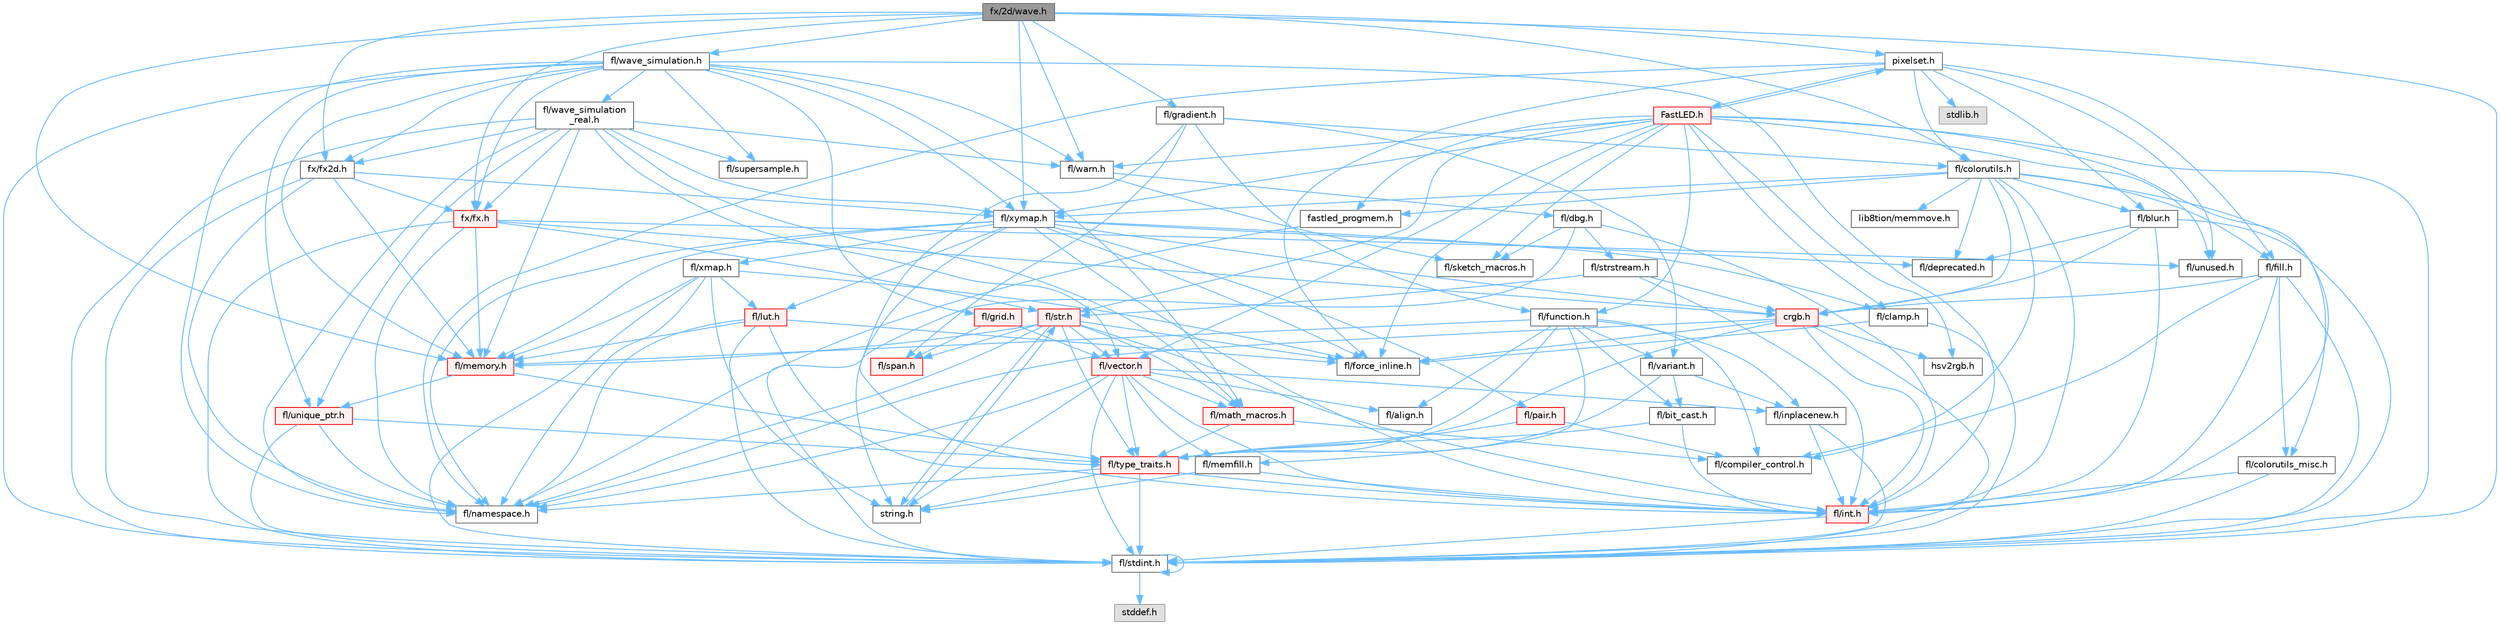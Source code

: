 digraph "fx/2d/wave.h"
{
 // INTERACTIVE_SVG=YES
 // LATEX_PDF_SIZE
  bgcolor="transparent";
  edge [fontname=Helvetica,fontsize=10,labelfontname=Helvetica,labelfontsize=10];
  node [fontname=Helvetica,fontsize=10,shape=box,height=0.2,width=0.4];
  Node1 [id="Node000001",label="fx/2d/wave.h",height=0.2,width=0.4,color="gray40", fillcolor="grey60", style="filled", fontcolor="black",tooltip=" "];
  Node1 -> Node2 [id="edge1_Node000001_Node000002",color="steelblue1",style="solid",tooltip=" "];
  Node2 [id="Node000002",label="fl/stdint.h",height=0.2,width=0.4,color="grey40", fillcolor="white", style="filled",URL="$df/dd8/stdint_8h.html",tooltip=" "];
  Node2 -> Node3 [id="edge2_Node000002_Node000003",color="steelblue1",style="solid",tooltip=" "];
  Node3 [id="Node000003",label="stddef.h",height=0.2,width=0.4,color="grey60", fillcolor="#E0E0E0", style="filled",tooltip=" "];
  Node2 -> Node2 [id="edge3_Node000002_Node000002",color="steelblue1",style="solid",tooltip=" "];
  Node1 -> Node4 [id="edge4_Node000001_Node000004",color="steelblue1",style="solid",tooltip=" "];
  Node4 [id="Node000004",label="fl/warn.h",height=0.2,width=0.4,color="grey40", fillcolor="white", style="filled",URL="$de/d77/warn_8h.html",tooltip=" "];
  Node4 -> Node5 [id="edge5_Node000004_Node000005",color="steelblue1",style="solid",tooltip=" "];
  Node5 [id="Node000005",label="fl/dbg.h",height=0.2,width=0.4,color="grey40", fillcolor="white", style="filled",URL="$d6/d01/dbg_8h.html",tooltip=" "];
  Node5 -> Node6 [id="edge6_Node000005_Node000006",color="steelblue1",style="solid",tooltip=" "];
  Node6 [id="Node000006",label="fl/strstream.h",height=0.2,width=0.4,color="grey40", fillcolor="white", style="filled",URL="$d8/d00/strstream_8h.html",tooltip=" "];
  Node6 -> Node7 [id="edge7_Node000006_Node000007",color="steelblue1",style="solid",tooltip=" "];
  Node7 [id="Node000007",label="fl/int.h",height=0.2,width=0.4,color="red", fillcolor="#FFF0F0", style="filled",URL="$d3/d7e/int_8h.html",tooltip=" "];
  Node7 -> Node2 [id="edge8_Node000007_Node000002",color="steelblue1",style="solid",tooltip=" "];
  Node6 -> Node9 [id="edge9_Node000006_Node000009",color="steelblue1",style="solid",tooltip=" "];
  Node9 [id="Node000009",label="fl/str.h",height=0.2,width=0.4,color="red", fillcolor="#FFF0F0", style="filled",URL="$d1/d93/str_8h.html",tooltip=" "];
  Node9 -> Node7 [id="edge10_Node000009_Node000007",color="steelblue1",style="solid",tooltip=" "];
  Node9 -> Node10 [id="edge11_Node000009_Node000010",color="steelblue1",style="solid",tooltip=" "];
  Node10 [id="Node000010",label="string.h",height=0.2,width=0.4,color="grey40", fillcolor="white", style="filled",URL="$da/d66/string_8h.html",tooltip=" "];
  Node10 -> Node9 [id="edge12_Node000010_Node000009",color="steelblue1",style="solid",tooltip=" "];
  Node9 -> Node17 [id="edge13_Node000009_Node000017",color="steelblue1",style="solid",tooltip=" "];
  Node17 [id="Node000017",label="fl/math_macros.h",height=0.2,width=0.4,color="red", fillcolor="#FFF0F0", style="filled",URL="$d8/db8/math__macros_8h.html",tooltip=" "];
  Node17 -> Node18 [id="edge14_Node000017_Node000018",color="steelblue1",style="solid",tooltip=" "];
  Node18 [id="Node000018",label="fl/compiler_control.h",height=0.2,width=0.4,color="grey40", fillcolor="white", style="filled",URL="$d4/d54/compiler__control_8h.html",tooltip=" "];
  Node17 -> Node19 [id="edge15_Node000017_Node000019",color="steelblue1",style="solid",tooltip=" "];
  Node19 [id="Node000019",label="fl/type_traits.h",height=0.2,width=0.4,color="red", fillcolor="#FFF0F0", style="filled",URL="$df/d63/type__traits_8h.html",tooltip=" "];
  Node19 -> Node10 [id="edge16_Node000019_Node000010",color="steelblue1",style="solid",tooltip=" "];
  Node19 -> Node2 [id="edge17_Node000019_Node000002",color="steelblue1",style="solid",tooltip=" "];
  Node19 -> Node20 [id="edge18_Node000019_Node000020",color="steelblue1",style="solid",tooltip=" "];
  Node20 [id="Node000020",label="fl/namespace.h",height=0.2,width=0.4,color="grey40", fillcolor="white", style="filled",URL="$df/d2a/namespace_8h.html",tooltip="Implements the FastLED namespace macros."];
  Node19 -> Node7 [id="edge19_Node000019_Node000007",color="steelblue1",style="solid",tooltip=" "];
  Node9 -> Node20 [id="edge20_Node000009_Node000020",color="steelblue1",style="solid",tooltip=" "];
  Node9 -> Node22 [id="edge21_Node000009_Node000022",color="steelblue1",style="solid",tooltip=" "];
  Node22 [id="Node000022",label="fl/memory.h",height=0.2,width=0.4,color="red", fillcolor="#FFF0F0", style="filled",URL="$dc/d18/memory_8h.html",tooltip=" "];
  Node22 -> Node25 [id="edge22_Node000022_Node000025",color="steelblue1",style="solid",tooltip=" "];
  Node25 [id="Node000025",label="fl/unique_ptr.h",height=0.2,width=0.4,color="red", fillcolor="#FFF0F0", style="filled",URL="$da/d4b/unique__ptr_8h.html",tooltip=" "];
  Node25 -> Node20 [id="edge23_Node000025_Node000020",color="steelblue1",style="solid",tooltip=" "];
  Node25 -> Node19 [id="edge24_Node000025_Node000019",color="steelblue1",style="solid",tooltip=" "];
  Node25 -> Node2 [id="edge25_Node000025_Node000002",color="steelblue1",style="solid",tooltip=" "];
  Node22 -> Node19 [id="edge26_Node000022_Node000019",color="steelblue1",style="solid",tooltip=" "];
  Node9 -> Node19 [id="edge27_Node000009_Node000019",color="steelblue1",style="solid",tooltip=" "];
  Node9 -> Node49 [id="edge28_Node000009_Node000049",color="steelblue1",style="solid",tooltip=" "];
  Node49 [id="Node000049",label="fl/vector.h",height=0.2,width=0.4,color="red", fillcolor="#FFF0F0", style="filled",URL="$d6/d68/vector_8h.html",tooltip=" "];
  Node49 -> Node2 [id="edge29_Node000049_Node000002",color="steelblue1",style="solid",tooltip=" "];
  Node49 -> Node7 [id="edge30_Node000049_Node000007",color="steelblue1",style="solid",tooltip=" "];
  Node49 -> Node10 [id="edge31_Node000049_Node000010",color="steelblue1",style="solid",tooltip=" "];
  Node49 -> Node17 [id="edge32_Node000049_Node000017",color="steelblue1",style="solid",tooltip=" "];
  Node49 -> Node34 [id="edge33_Node000049_Node000034",color="steelblue1",style="solid",tooltip=" "];
  Node34 [id="Node000034",label="fl/memfill.h",height=0.2,width=0.4,color="grey40", fillcolor="white", style="filled",URL="$d0/dda/memfill_8h.html",tooltip=" "];
  Node34 -> Node10 [id="edge34_Node000034_Node000010",color="steelblue1",style="solid",tooltip=" "];
  Node34 -> Node7 [id="edge35_Node000034_Node000007",color="steelblue1",style="solid",tooltip=" "];
  Node49 -> Node20 [id="edge36_Node000049_Node000020",color="steelblue1",style="solid",tooltip=" "];
  Node49 -> Node19 [id="edge37_Node000049_Node000019",color="steelblue1",style="solid",tooltip=" "];
  Node49 -> Node33 [id="edge38_Node000049_Node000033",color="steelblue1",style="solid",tooltip=" "];
  Node33 [id="Node000033",label="fl/inplacenew.h",height=0.2,width=0.4,color="grey40", fillcolor="white", style="filled",URL="$db/d36/inplacenew_8h.html",tooltip=" "];
  Node33 -> Node2 [id="edge39_Node000033_Node000002",color="steelblue1",style="solid",tooltip=" "];
  Node33 -> Node7 [id="edge40_Node000033_Node000007",color="steelblue1",style="solid",tooltip=" "];
  Node49 -> Node46 [id="edge41_Node000049_Node000046",color="steelblue1",style="solid",tooltip=" "];
  Node46 [id="Node000046",label="fl/align.h",height=0.2,width=0.4,color="grey40", fillcolor="white", style="filled",URL="$d1/ddf/align_8h.html",tooltip=" "];
  Node9 -> Node52 [id="edge42_Node000009_Node000052",color="steelblue1",style="solid",tooltip=" "];
  Node52 [id="Node000052",label="fl/span.h",height=0.2,width=0.4,color="red", fillcolor="#FFF0F0", style="filled",URL="$d4/d7a/span_8h.html",tooltip=" "];
  Node9 -> Node15 [id="edge43_Node000009_Node000015",color="steelblue1",style="solid",tooltip=" "];
  Node15 [id="Node000015",label="fl/force_inline.h",height=0.2,width=0.4,color="grey40", fillcolor="white", style="filled",URL="$d4/d64/force__inline_8h.html",tooltip=" "];
  Node6 -> Node54 [id="edge44_Node000006_Node000054",color="steelblue1",style="solid",tooltip=" "];
  Node54 [id="Node000054",label="crgb.h",height=0.2,width=0.4,color="red", fillcolor="#FFF0F0", style="filled",URL="$db/dd1/crgb_8h.html",tooltip="Defines the red, green, and blue (RGB) pixel struct."];
  Node54 -> Node2 [id="edge45_Node000054_Node000002",color="steelblue1",style="solid",tooltip=" "];
  Node54 -> Node7 [id="edge46_Node000054_Node000007",color="steelblue1",style="solid",tooltip=" "];
  Node54 -> Node20 [id="edge47_Node000054_Node000020",color="steelblue1",style="solid",tooltip=" "];
  Node54 -> Node15 [id="edge48_Node000054_Node000015",color="steelblue1",style="solid",tooltip=" "];
  Node54 -> Node19 [id="edge49_Node000054_Node000019",color="steelblue1",style="solid",tooltip=" "];
  Node54 -> Node59 [id="edge50_Node000054_Node000059",color="steelblue1",style="solid",tooltip=" "];
  Node59 [id="Node000059",label="hsv2rgb.h",height=0.2,width=0.4,color="grey40", fillcolor="white", style="filled",URL="$de/d9a/hsv2rgb_8h.html",tooltip="Functions to convert from the HSV colorspace to the RGB colorspace."];
  Node5 -> Node62 [id="edge51_Node000005_Node000062",color="steelblue1",style="solid",tooltip=" "];
  Node62 [id="Node000062",label="fl/sketch_macros.h",height=0.2,width=0.4,color="grey40", fillcolor="white", style="filled",URL="$d1/dbc/sketch__macros_8h.html",tooltip=" "];
  Node5 -> Node7 [id="edge52_Node000005_Node000007",color="steelblue1",style="solid",tooltip=" "];
  Node5 -> Node2 [id="edge53_Node000005_Node000002",color="steelblue1",style="solid",tooltip=" "];
  Node4 -> Node62 [id="edge54_Node000004_Node000062",color="steelblue1",style="solid",tooltip=" "];
  Node1 -> Node63 [id="edge55_Node000001_Node000063",color="steelblue1",style="solid",tooltip=" "];
  Node63 [id="Node000063",label="fl/colorutils.h",height=0.2,width=0.4,color="grey40", fillcolor="white", style="filled",URL="$d7/df9/fl_2colorutils_8h.html",tooltip="Utility functions for color fill, palettes, blending, and more."];
  Node63 -> Node7 [id="edge56_Node000063_Node000007",color="steelblue1",style="solid",tooltip=" "];
  Node63 -> Node54 [id="edge57_Node000063_Node000054",color="steelblue1",style="solid",tooltip=" "];
  Node63 -> Node61 [id="edge58_Node000063_Node000061",color="steelblue1",style="solid",tooltip=" "];
  Node61 [id="Node000061",label="fastled_progmem.h",height=0.2,width=0.4,color="grey40", fillcolor="white", style="filled",URL="$df/dab/fastled__progmem_8h.html",tooltip="Wrapper definitions to allow seamless use of PROGMEM in environments that have it."];
  Node61 -> Node20 [id="edge59_Node000061_Node000020",color="steelblue1",style="solid",tooltip=" "];
  Node63 -> Node64 [id="edge60_Node000063_Node000064",color="steelblue1",style="solid",tooltip=" "];
  Node64 [id="Node000064",label="fl/blur.h",height=0.2,width=0.4,color="grey40", fillcolor="white", style="filled",URL="$d4/df5/blur_8h.html",tooltip=" "];
  Node64 -> Node2 [id="edge61_Node000064_Node000002",color="steelblue1",style="solid",tooltip=" "];
  Node64 -> Node7 [id="edge62_Node000064_Node000007",color="steelblue1",style="solid",tooltip=" "];
  Node64 -> Node54 [id="edge63_Node000064_Node000054",color="steelblue1",style="solid",tooltip=" "];
  Node64 -> Node40 [id="edge64_Node000064_Node000040",color="steelblue1",style="solid",tooltip=" "];
  Node40 [id="Node000040",label="fl/deprecated.h",height=0.2,width=0.4,color="grey40", fillcolor="white", style="filled",URL="$d4/dce/deprecated_8h.html",tooltip=" "];
  Node63 -> Node65 [id="edge65_Node000063_Node000065",color="steelblue1",style="solid",tooltip=" "];
  Node65 [id="Node000065",label="fl/colorutils_misc.h",height=0.2,width=0.4,color="grey40", fillcolor="white", style="filled",URL="$dd/db2/colorutils__misc_8h.html",tooltip=" "];
  Node65 -> Node2 [id="edge66_Node000065_Node000002",color="steelblue1",style="solid",tooltip=" "];
  Node65 -> Node7 [id="edge67_Node000065_Node000007",color="steelblue1",style="solid",tooltip=" "];
  Node63 -> Node40 [id="edge68_Node000063_Node000040",color="steelblue1",style="solid",tooltip=" "];
  Node63 -> Node66 [id="edge69_Node000063_Node000066",color="steelblue1",style="solid",tooltip=" "];
  Node66 [id="Node000066",label="fl/fill.h",height=0.2,width=0.4,color="grey40", fillcolor="white", style="filled",URL="$d2/d78/fill_8h.html",tooltip=" "];
  Node66 -> Node54 [id="edge70_Node000066_Node000054",color="steelblue1",style="solid",tooltip=" "];
  Node66 -> Node65 [id="edge71_Node000066_Node000065",color="steelblue1",style="solid",tooltip=" "];
  Node66 -> Node7 [id="edge72_Node000066_Node000007",color="steelblue1",style="solid",tooltip=" "];
  Node66 -> Node2 [id="edge73_Node000066_Node000002",color="steelblue1",style="solid",tooltip=" "];
  Node66 -> Node18 [id="edge74_Node000066_Node000018",color="steelblue1",style="solid",tooltip=" "];
  Node63 -> Node67 [id="edge75_Node000063_Node000067",color="steelblue1",style="solid",tooltip=" "];
  Node67 [id="Node000067",label="fl/xymap.h",height=0.2,width=0.4,color="grey40", fillcolor="white", style="filled",URL="$da/d61/xymap_8h.html",tooltip=" "];
  Node67 -> Node7 [id="edge76_Node000067_Node000007",color="steelblue1",style="solid",tooltip=" "];
  Node67 -> Node20 [id="edge77_Node000067_Node000020",color="steelblue1",style="solid",tooltip=" "];
  Node67 -> Node15 [id="edge78_Node000067_Node000015",color="steelblue1",style="solid",tooltip=" "];
  Node67 -> Node68 [id="edge79_Node000067_Node000068",color="steelblue1",style="solid",tooltip=" "];
  Node68 [id="Node000068",label="fl/pair.h",height=0.2,width=0.4,color="red", fillcolor="#FFF0F0", style="filled",URL="$d3/d41/pair_8h.html",tooltip=" "];
  Node68 -> Node18 [id="edge80_Node000068_Node000018",color="steelblue1",style="solid",tooltip=" "];
  Node68 -> Node19 [id="edge81_Node000068_Node000019",color="steelblue1",style="solid",tooltip=" "];
  Node67 -> Node10 [id="edge82_Node000067_Node000010",color="steelblue1",style="solid",tooltip=" "];
  Node67 -> Node54 [id="edge83_Node000067_Node000054",color="steelblue1",style="solid",tooltip=" "];
  Node67 -> Node14 [id="edge84_Node000067_Node000014",color="steelblue1",style="solid",tooltip=" "];
  Node14 [id="Node000014",label="fl/clamp.h",height=0.2,width=0.4,color="grey40", fillcolor="white", style="filled",URL="$d6/dd3/clamp_8h.html",tooltip=" "];
  Node14 -> Node2 [id="edge85_Node000014_Node000002",color="steelblue1",style="solid",tooltip=" "];
  Node14 -> Node15 [id="edge86_Node000014_Node000015",color="steelblue1",style="solid",tooltip=" "];
  Node67 -> Node69 [id="edge87_Node000067_Node000069",color="steelblue1",style="solid",tooltip=" "];
  Node69 [id="Node000069",label="fl/lut.h",height=0.2,width=0.4,color="red", fillcolor="#FFF0F0", style="filled",URL="$db/d54/lut_8h.html",tooltip=" "];
  Node69 -> Node15 [id="edge88_Node000069_Node000015",color="steelblue1",style="solid",tooltip=" "];
  Node69 -> Node22 [id="edge89_Node000069_Node000022",color="steelblue1",style="solid",tooltip=" "];
  Node69 -> Node2 [id="edge90_Node000069_Node000002",color="steelblue1",style="solid",tooltip=" "];
  Node69 -> Node7 [id="edge91_Node000069_Node000007",color="steelblue1",style="solid",tooltip=" "];
  Node69 -> Node20 [id="edge92_Node000069_Node000020",color="steelblue1",style="solid",tooltip=" "];
  Node67 -> Node22 [id="edge93_Node000067_Node000022",color="steelblue1",style="solid",tooltip=" "];
  Node67 -> Node40 [id="edge94_Node000067_Node000040",color="steelblue1",style="solid",tooltip=" "];
  Node67 -> Node70 [id="edge95_Node000067_Node000070",color="steelblue1",style="solid",tooltip=" "];
  Node70 [id="Node000070",label="fl/xmap.h",height=0.2,width=0.4,color="grey40", fillcolor="white", style="filled",URL="$dd/dcc/xmap_8h.html",tooltip=" "];
  Node70 -> Node2 [id="edge96_Node000070_Node000002",color="steelblue1",style="solid",tooltip=" "];
  Node70 -> Node10 [id="edge97_Node000070_Node000010",color="steelblue1",style="solid",tooltip=" "];
  Node70 -> Node15 [id="edge98_Node000070_Node000015",color="steelblue1",style="solid",tooltip=" "];
  Node70 -> Node69 [id="edge99_Node000070_Node000069",color="steelblue1",style="solid",tooltip=" "];
  Node70 -> Node22 [id="edge100_Node000070_Node000022",color="steelblue1",style="solid",tooltip=" "];
  Node70 -> Node20 [id="edge101_Node000070_Node000020",color="steelblue1",style="solid",tooltip=" "];
  Node63 -> Node71 [id="edge102_Node000063_Node000071",color="steelblue1",style="solid",tooltip=" "];
  Node71 [id="Node000071",label="lib8tion/memmove.h",height=0.2,width=0.4,color="grey40", fillcolor="white", style="filled",URL="$d9/d72/memmove_8h.html",tooltip=" "];
  Node63 -> Node18 [id="edge103_Node000063_Node000018",color="steelblue1",style="solid",tooltip=" "];
  Node1 -> Node72 [id="edge104_Node000001_Node000072",color="steelblue1",style="solid",tooltip=" "];
  Node72 [id="Node000072",label="fl/gradient.h",height=0.2,width=0.4,color="grey40", fillcolor="white", style="filled",URL="$db/dfe/gradient_8h.html",tooltip=" "];
  Node72 -> Node63 [id="edge105_Node000072_Node000063",color="steelblue1",style="solid",tooltip=" "];
  Node72 -> Node73 [id="edge106_Node000072_Node000073",color="steelblue1",style="solid",tooltip=" "];
  Node73 [id="Node000073",label="fl/function.h",height=0.2,width=0.4,color="grey40", fillcolor="white", style="filled",URL="$dd/d67/function_8h.html",tooltip=" "];
  Node73 -> Node22 [id="edge107_Node000073_Node000022",color="steelblue1",style="solid",tooltip=" "];
  Node73 -> Node19 [id="edge108_Node000073_Node000019",color="steelblue1",style="solid",tooltip=" "];
  Node73 -> Node18 [id="edge109_Node000073_Node000018",color="steelblue1",style="solid",tooltip=" "];
  Node73 -> Node39 [id="edge110_Node000073_Node000039",color="steelblue1",style="solid",tooltip=" "];
  Node39 [id="Node000039",label="fl/variant.h",height=0.2,width=0.4,color="grey40", fillcolor="white", style="filled",URL="$d6/d10/variant_8h.html",tooltip=" "];
  Node39 -> Node33 [id="edge111_Node000039_Node000033",color="steelblue1",style="solid",tooltip=" "];
  Node39 -> Node19 [id="edge112_Node000039_Node000019",color="steelblue1",style="solid",tooltip=" "];
  Node39 -> Node36 [id="edge113_Node000039_Node000036",color="steelblue1",style="solid",tooltip=" "];
  Node36 [id="Node000036",label="fl/bit_cast.h",height=0.2,width=0.4,color="grey40", fillcolor="white", style="filled",URL="$df/d72/bit__cast_8h.html",tooltip=" "];
  Node36 -> Node19 [id="edge114_Node000036_Node000019",color="steelblue1",style="solid",tooltip=" "];
  Node36 -> Node7 [id="edge115_Node000036_Node000007",color="steelblue1",style="solid",tooltip=" "];
  Node73 -> Node34 [id="edge116_Node000073_Node000034",color="steelblue1",style="solid",tooltip=" "];
  Node73 -> Node33 [id="edge117_Node000073_Node000033",color="steelblue1",style="solid",tooltip=" "];
  Node73 -> Node36 [id="edge118_Node000073_Node000036",color="steelblue1",style="solid",tooltip=" "];
  Node73 -> Node46 [id="edge119_Node000073_Node000046",color="steelblue1",style="solid",tooltip=" "];
  Node72 -> Node52 [id="edge120_Node000072_Node000052",color="steelblue1",style="solid",tooltip=" "];
  Node72 -> Node19 [id="edge121_Node000072_Node000019",color="steelblue1",style="solid",tooltip=" "];
  Node72 -> Node39 [id="edge122_Node000072_Node000039",color="steelblue1",style="solid",tooltip=" "];
  Node1 -> Node22 [id="edge123_Node000001_Node000022",color="steelblue1",style="solid",tooltip=" "];
  Node1 -> Node74 [id="edge124_Node000001_Node000074",color="steelblue1",style="solid",tooltip=" "];
  Node74 [id="Node000074",label="fl/wave_simulation.h",height=0.2,width=0.4,color="grey40", fillcolor="white", style="filled",URL="$dc/d36/wave__simulation_8h.html",tooltip=" "];
  Node74 -> Node2 [id="edge125_Node000074_Node000002",color="steelblue1",style="solid",tooltip=" "];
  Node74 -> Node17 [id="edge126_Node000074_Node000017",color="steelblue1",style="solid",tooltip=" "];
  Node74 -> Node20 [id="edge127_Node000074_Node000020",color="steelblue1",style="solid",tooltip=" "];
  Node74 -> Node25 [id="edge128_Node000074_Node000025",color="steelblue1",style="solid",tooltip=" "];
  Node74 -> Node4 [id="edge129_Node000074_Node000004",color="steelblue1",style="solid",tooltip=" "];
  Node74 -> Node75 [id="edge130_Node000074_Node000075",color="steelblue1",style="solid",tooltip=" "];
  Node75 [id="Node000075",label="fl/wave_simulation\l_real.h",height=0.2,width=0.4,color="grey40", fillcolor="white", style="filled",URL="$dd/d8e/wave__simulation__real_8h.html",tooltip=" "];
  Node75 -> Node2 [id="edge131_Node000075_Node000002",color="steelblue1",style="solid",tooltip=" "];
  Node75 -> Node17 [id="edge132_Node000075_Node000017",color="steelblue1",style="solid",tooltip=" "];
  Node75 -> Node20 [id="edge133_Node000075_Node000020",color="steelblue1",style="solid",tooltip=" "];
  Node75 -> Node25 [id="edge134_Node000075_Node000025",color="steelblue1",style="solid",tooltip=" "];
  Node75 -> Node49 [id="edge135_Node000075_Node000049",color="steelblue1",style="solid",tooltip=" "];
  Node75 -> Node4 [id="edge136_Node000075_Node000004",color="steelblue1",style="solid",tooltip=" "];
  Node75 -> Node22 [id="edge137_Node000075_Node000022",color="steelblue1",style="solid",tooltip=" "];
  Node75 -> Node76 [id="edge138_Node000075_Node000076",color="steelblue1",style="solid",tooltip=" "];
  Node76 [id="Node000076",label="fl/supersample.h",height=0.2,width=0.4,color="grey40", fillcolor="white", style="filled",URL="$d2/dce/supersample_8h.html",tooltip=" "];
  Node75 -> Node67 [id="edge139_Node000075_Node000067",color="steelblue1",style="solid",tooltip=" "];
  Node75 -> Node77 [id="edge140_Node000075_Node000077",color="steelblue1",style="solid",tooltip=" "];
  Node77 [id="Node000077",label="fx/fx.h",height=0.2,width=0.4,color="red", fillcolor="#FFF0F0", style="filled",URL="$d2/d0c/fx_8h.html",tooltip=" "];
  Node77 -> Node2 [id="edge141_Node000077_Node000002",color="steelblue1",style="solid",tooltip=" "];
  Node77 -> Node54 [id="edge142_Node000077_Node000054",color="steelblue1",style="solid",tooltip=" "];
  Node77 -> Node20 [id="edge143_Node000077_Node000020",color="steelblue1",style="solid",tooltip=" "];
  Node77 -> Node22 [id="edge144_Node000077_Node000022",color="steelblue1",style="solid",tooltip=" "];
  Node77 -> Node9 [id="edge145_Node000077_Node000009",color="steelblue1",style="solid",tooltip=" "];
  Node77 -> Node35 [id="edge146_Node000077_Node000035",color="steelblue1",style="solid",tooltip=" "];
  Node35 [id="Node000035",label="fl/unused.h",height=0.2,width=0.4,color="grey40", fillcolor="white", style="filled",URL="$d8/d4b/unused_8h.html",tooltip=" "];
  Node75 -> Node80 [id="edge147_Node000075_Node000080",color="steelblue1",style="solid",tooltip=" "];
  Node80 [id="Node000080",label="fx/fx2d.h",height=0.2,width=0.4,color="grey40", fillcolor="white", style="filled",URL="$d9/d43/fx2d_8h.html",tooltip=" "];
  Node80 -> Node2 [id="edge148_Node000080_Node000002",color="steelblue1",style="solid",tooltip=" "];
  Node80 -> Node20 [id="edge149_Node000080_Node000020",color="steelblue1",style="solid",tooltip=" "];
  Node80 -> Node22 [id="edge150_Node000080_Node000022",color="steelblue1",style="solid",tooltip=" "];
  Node80 -> Node67 [id="edge151_Node000080_Node000067",color="steelblue1",style="solid",tooltip=" "];
  Node80 -> Node77 [id="edge152_Node000080_Node000077",color="steelblue1",style="solid",tooltip=" "];
  Node74 -> Node81 [id="edge153_Node000074_Node000081",color="steelblue1",style="solid",tooltip=" "];
  Node81 [id="Node000081",label="fl/grid.h",height=0.2,width=0.4,color="red", fillcolor="#FFF0F0", style="filled",URL="$da/d15/grid_8h.html",tooltip=" "];
  Node81 -> Node52 [id="edge154_Node000081_Node000052",color="steelblue1",style="solid",tooltip=" "];
  Node81 -> Node49 [id="edge155_Node000081_Node000049",color="steelblue1",style="solid",tooltip=" "];
  Node74 -> Node22 [id="edge156_Node000074_Node000022",color="steelblue1",style="solid",tooltip=" "];
  Node74 -> Node76 [id="edge157_Node000074_Node000076",color="steelblue1",style="solid",tooltip=" "];
  Node74 -> Node67 [id="edge158_Node000074_Node000067",color="steelblue1",style="solid",tooltip=" "];
  Node74 -> Node77 [id="edge159_Node000074_Node000077",color="steelblue1",style="solid",tooltip=" "];
  Node74 -> Node80 [id="edge160_Node000074_Node000080",color="steelblue1",style="solid",tooltip=" "];
  Node74 -> Node7 [id="edge161_Node000074_Node000007",color="steelblue1",style="solid",tooltip=" "];
  Node1 -> Node67 [id="edge162_Node000001_Node000067",color="steelblue1",style="solid",tooltip=" "];
  Node1 -> Node77 [id="edge163_Node000001_Node000077",color="steelblue1",style="solid",tooltip=" "];
  Node1 -> Node80 [id="edge164_Node000001_Node000080",color="steelblue1",style="solid",tooltip=" "];
  Node1 -> Node82 [id="edge165_Node000001_Node000082",color="steelblue1",style="solid",tooltip=" "];
  Node82 [id="Node000082",label="pixelset.h",height=0.2,width=0.4,color="grey40", fillcolor="white", style="filled",URL="$d4/d46/pixelset_8h.html",tooltip="Declares classes for managing logical groups of LEDs."];
  Node82 -> Node15 [id="edge166_Node000082_Node000015",color="steelblue1",style="solid",tooltip=" "];
  Node82 -> Node20 [id="edge167_Node000082_Node000020",color="steelblue1",style="solid",tooltip=" "];
  Node82 -> Node35 [id="edge168_Node000082_Node000035",color="steelblue1",style="solid",tooltip=" "];
  Node82 -> Node63 [id="edge169_Node000082_Node000063",color="steelblue1",style="solid",tooltip=" "];
  Node82 -> Node66 [id="edge170_Node000082_Node000066",color="steelblue1",style="solid",tooltip=" "];
  Node82 -> Node64 [id="edge171_Node000082_Node000064",color="steelblue1",style="solid",tooltip=" "];
  Node82 -> Node83 [id="edge172_Node000082_Node000083",color="steelblue1",style="solid",tooltip=" "];
  Node83 [id="Node000083",label="FastLED.h",height=0.2,width=0.4,color="red", fillcolor="#FFF0F0", style="filled",URL="$db/d97/_fast_l_e_d_8h.html",tooltip="central include file for FastLED, defines the CFastLED class/object"];
  Node83 -> Node2 [id="edge173_Node000083_Node000002",color="steelblue1",style="solid",tooltip=" "];
  Node83 -> Node15 [id="edge174_Node000083_Node000015",color="steelblue1",style="solid",tooltip=" "];
  Node83 -> Node61 [id="edge175_Node000083_Node000061",color="steelblue1",style="solid",tooltip=" "];
  Node83 -> Node59 [id="edge176_Node000083_Node000059",color="steelblue1",style="solid",tooltip=" "];
  Node83 -> Node82 [id="edge177_Node000083_Node000082",color="steelblue1",style="solid",tooltip=" "];
  Node83 -> Node7 [id="edge178_Node000083_Node000007",color="steelblue1",style="solid",tooltip=" "];
  Node83 -> Node9 [id="edge179_Node000083_Node000009",color="steelblue1",style="solid",tooltip=" "];
  Node83 -> Node67 [id="edge180_Node000083_Node000067",color="steelblue1",style="solid",tooltip=" "];
  Node83 -> Node14 [id="edge181_Node000083_Node000014",color="steelblue1",style="solid",tooltip=" "];
  Node83 -> Node4 [id="edge182_Node000083_Node000004",color="steelblue1",style="solid",tooltip=" "];
  Node83 -> Node35 [id="edge183_Node000083_Node000035",color="steelblue1",style="solid",tooltip=" "];
  Node83 -> Node49 [id="edge184_Node000083_Node000049",color="steelblue1",style="solid",tooltip=" "];
  Node83 -> Node73 [id="edge185_Node000083_Node000073",color="steelblue1",style="solid",tooltip=" "];
  Node83 -> Node62 [id="edge186_Node000083_Node000062",color="steelblue1",style="solid",tooltip=" "];
  Node82 -> Node32 [id="edge187_Node000082_Node000032",color="steelblue1",style="solid",tooltip=" "];
  Node32 [id="Node000032",label="stdlib.h",height=0.2,width=0.4,color="grey60", fillcolor="#E0E0E0", style="filled",tooltip=" "];
}
